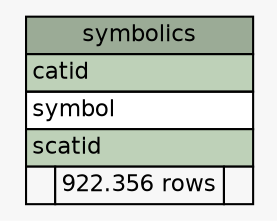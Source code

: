 // dot 2.26.3 on Linux 2.6.32-5-amd64
// SchemaSpy rev 590
digraph "symbolics" {
  graph [
    rankdir="RL"
    bgcolor="#f7f7f7"
    nodesep="0.18"
    ranksep="0.46"
    fontname="Helvetica"
    fontsize="11"
  ];
  node [
    fontname="Helvetica"
    fontsize="11"
    shape="plaintext"
  ];
  edge [
    arrowsize="0.8"
  ];
  "symbolics" [
    label=<
    <TABLE BORDER="0" CELLBORDER="1" CELLSPACING="0" BGCOLOR="#ffffff">
      <TR><TD COLSPAN="3" BGCOLOR="#9bab96" ALIGN="CENTER">symbolics</TD></TR>
      <TR><TD PORT="catid" COLSPAN="3" BGCOLOR="#bed1b8" ALIGN="LEFT">catid</TD></TR>
      <TR><TD PORT="symbol" COLSPAN="3" ALIGN="LEFT">symbol</TD></TR>
      <TR><TD PORT="scatid" COLSPAN="3" BGCOLOR="#bed1b8" ALIGN="LEFT">scatid</TD></TR>
      <TR><TD ALIGN="LEFT" BGCOLOR="#f7f7f7">  </TD><TD ALIGN="RIGHT" BGCOLOR="#f7f7f7">922.356 rows</TD><TD ALIGN="RIGHT" BGCOLOR="#f7f7f7">  </TD></TR>
    </TABLE>>
    URL="tables/symbolics.html"
    tooltip="symbolics"
  ];
}
